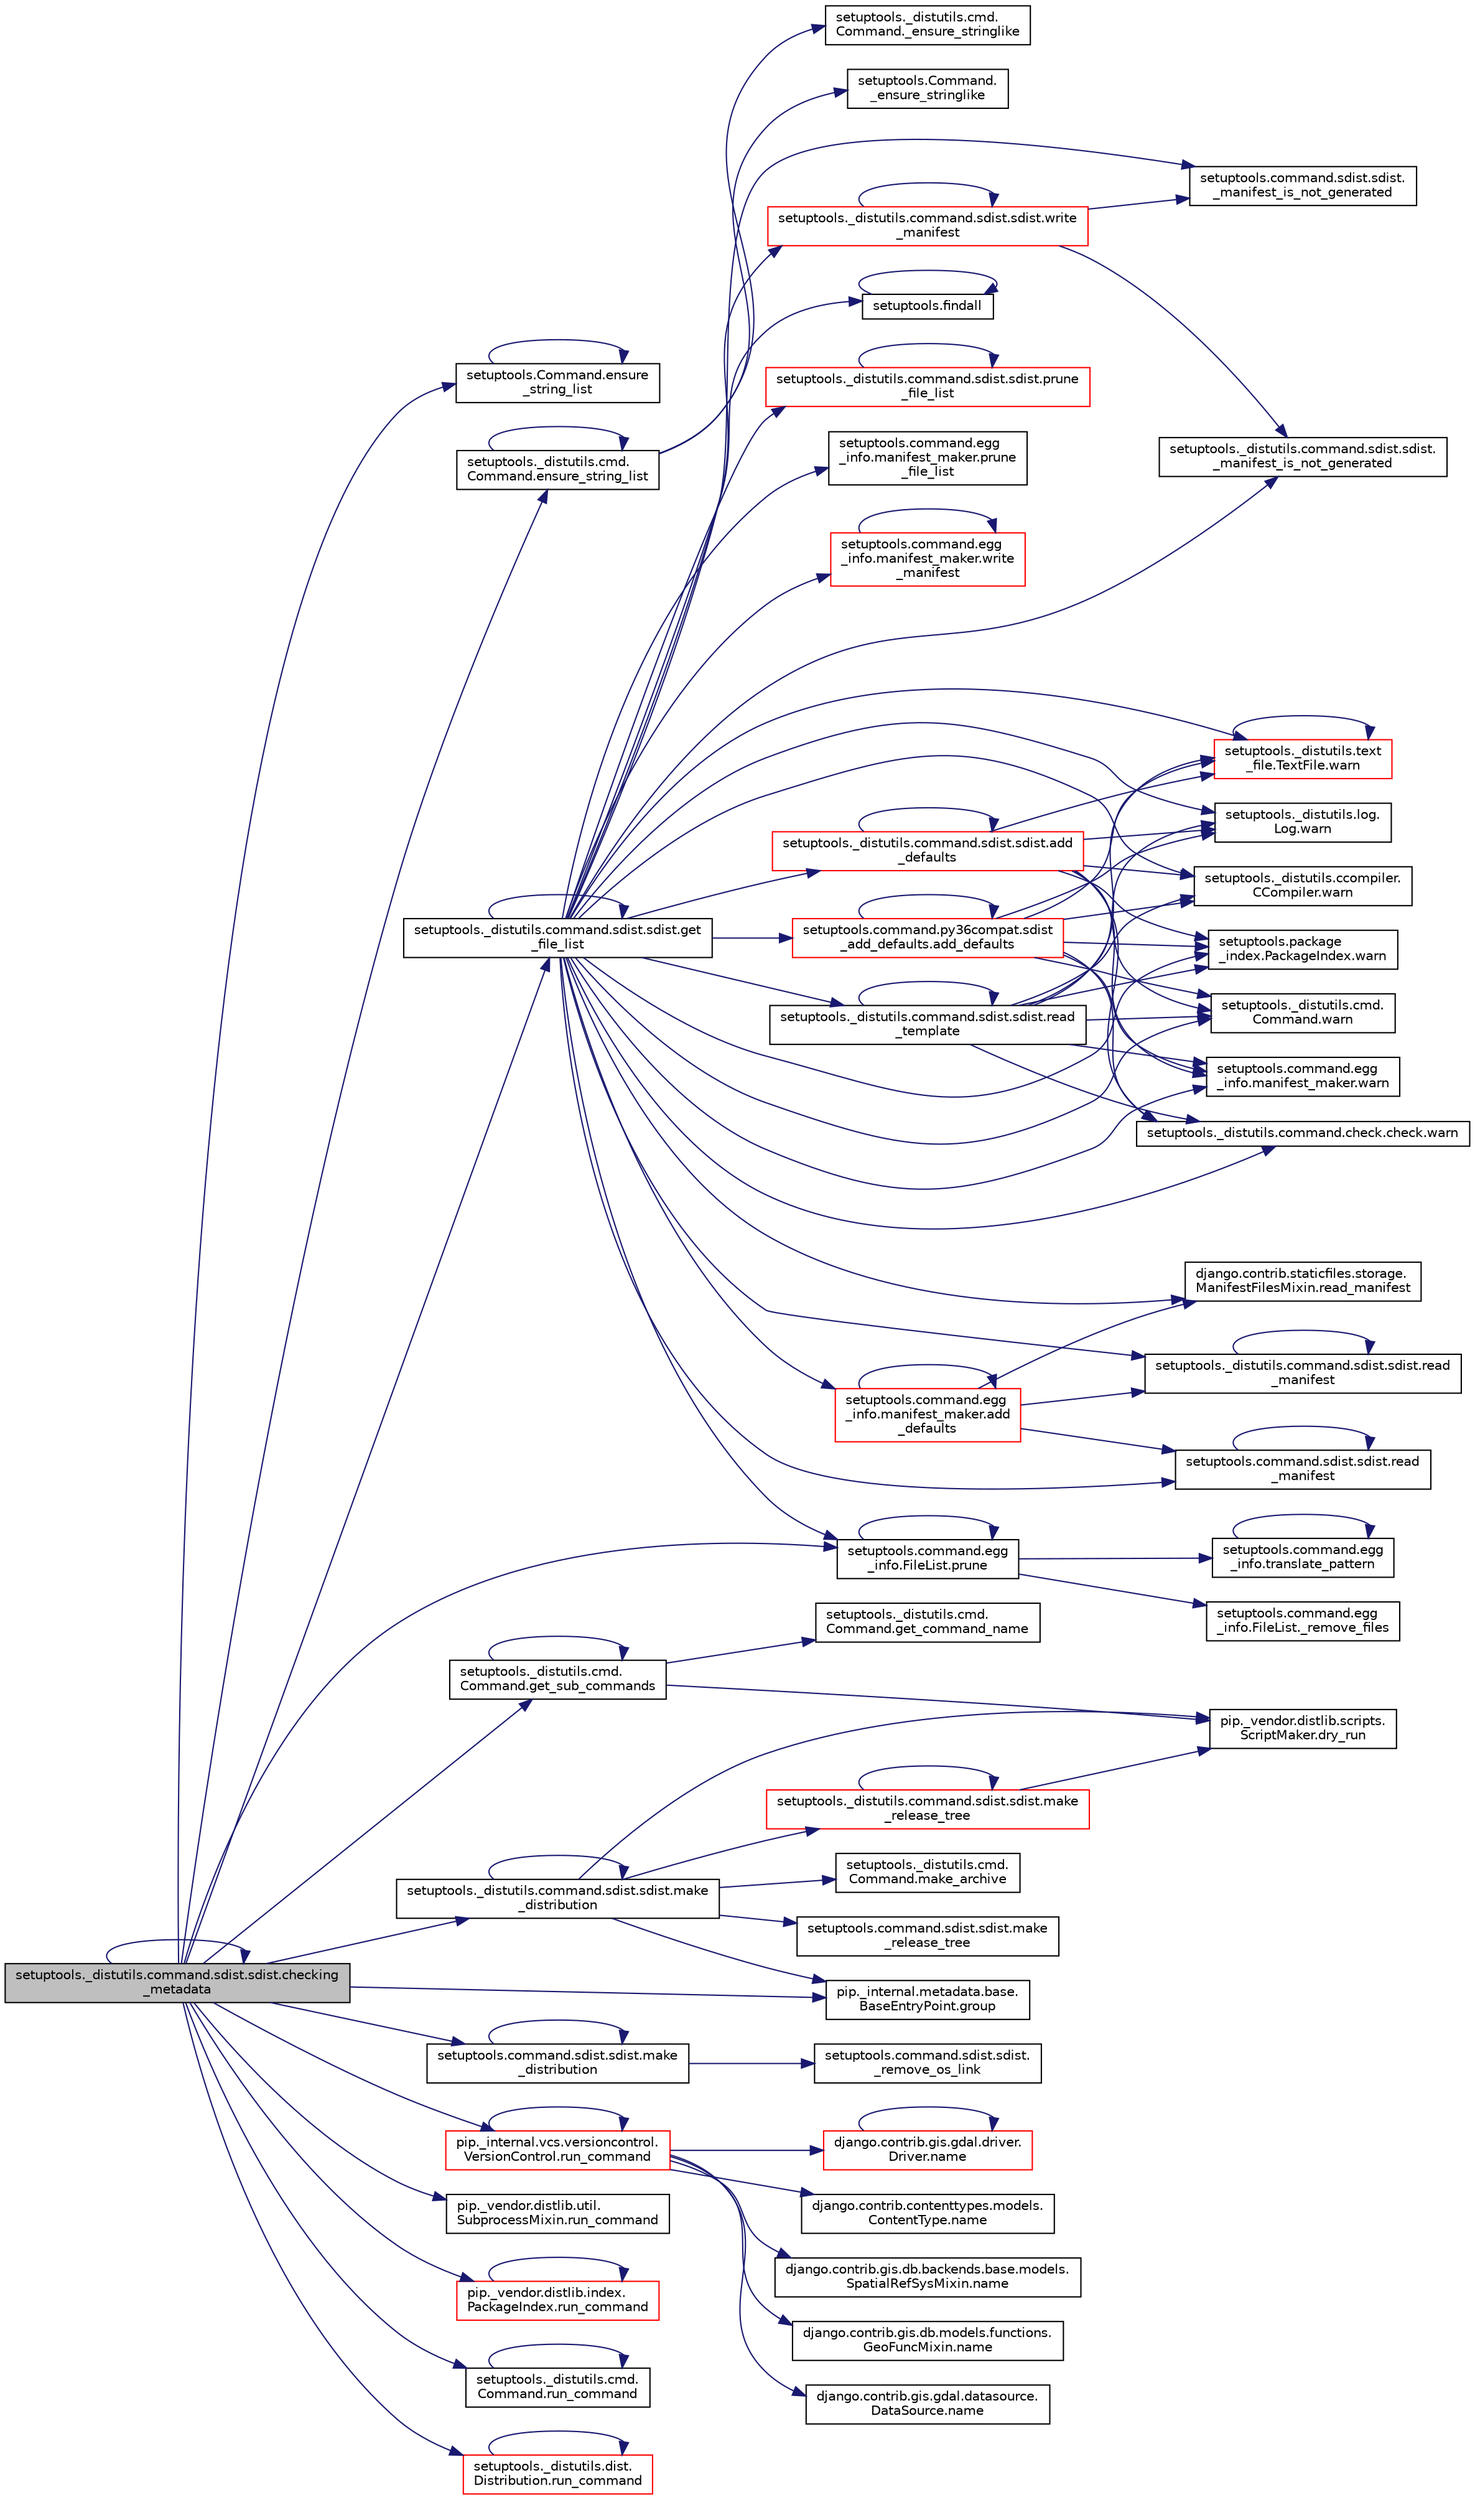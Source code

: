 digraph "setuptools._distutils.command.sdist.sdist.checking_metadata"
{
 // LATEX_PDF_SIZE
  edge [fontname="Helvetica",fontsize="10",labelfontname="Helvetica",labelfontsize="10"];
  node [fontname="Helvetica",fontsize="10",shape=record];
  rankdir="LR";
  Node1 [label="setuptools._distutils.command.sdist.sdist.checking\l_metadata",height=0.2,width=0.4,color="black", fillcolor="grey75", style="filled", fontcolor="black",tooltip=" "];
  Node1 -> Node1 [color="midnightblue",fontsize="10",style="solid",fontname="Helvetica"];
  Node1 -> Node2 [color="midnightblue",fontsize="10",style="solid",fontname="Helvetica"];
  Node2 [label="setuptools.Command.ensure\l_string_list",height=0.2,width=0.4,color="black", fillcolor="white", style="filled",URL="$d1/d70/classsetuptools_1_1_command.html#a34d329e0f917cf37d44c281ece76e54f",tooltip=" "];
  Node2 -> Node2 [color="midnightblue",fontsize="10",style="solid",fontname="Helvetica"];
  Node1 -> Node3 [color="midnightblue",fontsize="10",style="solid",fontname="Helvetica"];
  Node3 [label="setuptools._distutils.cmd.\lCommand.ensure_string_list",height=0.2,width=0.4,color="black", fillcolor="white", style="filled",URL="$dd/df5/classsetuptools_1_1__distutils_1_1cmd_1_1_command.html#a8198211e71f6f065725ccc495af82379",tooltip=" "];
  Node3 -> Node4 [color="midnightblue",fontsize="10",style="solid",fontname="Helvetica"];
  Node4 [label="setuptools.Command.\l_ensure_stringlike",height=0.2,width=0.4,color="black", fillcolor="white", style="filled",URL="$d1/d70/classsetuptools_1_1_command.html#a7ebdcef0a998ad21f77e03a293479f8a",tooltip=" "];
  Node3 -> Node5 [color="midnightblue",fontsize="10",style="solid",fontname="Helvetica"];
  Node5 [label="setuptools._distutils.cmd.\lCommand._ensure_stringlike",height=0.2,width=0.4,color="black", fillcolor="white", style="filled",URL="$dd/df5/classsetuptools_1_1__distutils_1_1cmd_1_1_command.html#a635e6e58a2d45a3c3bdf94e36e7fee12",tooltip=" "];
  Node3 -> Node3 [color="midnightblue",fontsize="10",style="solid",fontname="Helvetica"];
  Node1 -> Node6 [color="midnightblue",fontsize="10",style="solid",fontname="Helvetica"];
  Node6 [label="setuptools._distutils.command.sdist.sdist.get\l_file_list",height=0.2,width=0.4,color="black", fillcolor="white", style="filled",URL="$d1/dd7/classsetuptools_1_1__distutils_1_1command_1_1sdist_1_1sdist.html#a57eefc3493a7e6ae4453522579b07406",tooltip=" "];
  Node6 -> Node7 [color="midnightblue",fontsize="10",style="solid",fontname="Helvetica"];
  Node7 [label="setuptools._distutils.command.sdist.sdist.\l_manifest_is_not_generated",height=0.2,width=0.4,color="black", fillcolor="white", style="filled",URL="$d1/dd7/classsetuptools_1_1__distutils_1_1command_1_1sdist_1_1sdist.html#af3ec60f5a146071b7e607fe17749dcb2",tooltip=" "];
  Node6 -> Node8 [color="midnightblue",fontsize="10",style="solid",fontname="Helvetica"];
  Node8 [label="setuptools.command.sdist.sdist.\l_manifest_is_not_generated",height=0.2,width=0.4,color="black", fillcolor="white", style="filled",URL="$de/d02/classsetuptools_1_1command_1_1sdist_1_1sdist.html#a2e6075144687f05c93a8533c0c70f42f",tooltip=" "];
  Node6 -> Node9 [color="midnightblue",fontsize="10",style="solid",fontname="Helvetica"];
  Node9 [label="setuptools._distutils.command.sdist.sdist.add\l_defaults",height=0.2,width=0.4,color="red", fillcolor="white", style="filled",URL="$d1/dd7/classsetuptools_1_1__distutils_1_1command_1_1sdist_1_1sdist.html#a7e3e9e750e6e5f079000c3443afe18b1",tooltip=" "];
  Node9 -> Node9 [color="midnightblue",fontsize="10",style="solid",fontname="Helvetica"];
  Node9 -> Node30 [color="midnightblue",fontsize="10",style="solid",fontname="Helvetica"];
  Node30 [label="setuptools._distutils.ccompiler.\lCCompiler.warn",height=0.2,width=0.4,color="black", fillcolor="white", style="filled",URL="$d0/daa/classsetuptools_1_1__distutils_1_1ccompiler_1_1_c_compiler.html#a05053eb5be68cf2f96df1c6e7acf29ff",tooltip=" "];
  Node9 -> Node31 [color="midnightblue",fontsize="10",style="solid",fontname="Helvetica"];
  Node31 [label="setuptools._distutils.cmd.\lCommand.warn",height=0.2,width=0.4,color="black", fillcolor="white", style="filled",URL="$dd/df5/classsetuptools_1_1__distutils_1_1cmd_1_1_command.html#a6ebd8c0c6b84226dbf999232ac4a33a4",tooltip=" "];
  Node9 -> Node32 [color="midnightblue",fontsize="10",style="solid",fontname="Helvetica"];
  Node32 [label="setuptools._distutils.command.check.check.warn",height=0.2,width=0.4,color="black", fillcolor="white", style="filled",URL="$de/dea/classsetuptools_1_1__distutils_1_1command_1_1check_1_1check.html#a459238fa6e004dd27eb3bfb9979e384e",tooltip=" "];
  Node9 -> Node33 [color="midnightblue",fontsize="10",style="solid",fontname="Helvetica"];
  Node33 [label="setuptools.command.egg\l_info.manifest_maker.warn",height=0.2,width=0.4,color="black", fillcolor="white", style="filled",URL="$df/d4c/classsetuptools_1_1command_1_1egg__info_1_1manifest__maker.html#a6d4e84dac2e0fa3473f8b9cfa9e942ed",tooltip=" "];
  Node9 -> Node34 [color="midnightblue",fontsize="10",style="solid",fontname="Helvetica"];
  Node34 [label="setuptools._distutils.log.\lLog.warn",height=0.2,width=0.4,color="black", fillcolor="white", style="filled",URL="$d8/d63/classsetuptools_1_1__distutils_1_1log_1_1_log.html#a182e5bb04f311589180e3ba758fa86f6",tooltip=" "];
  Node9 -> Node35 [color="midnightblue",fontsize="10",style="solid",fontname="Helvetica"];
  Node35 [label="setuptools.package\l_index.PackageIndex.warn",height=0.2,width=0.4,color="black", fillcolor="white", style="filled",URL="$d4/dea/classsetuptools_1_1package__index_1_1_package_index.html#a7d346bc4f928415e4f256ced7684f02a",tooltip=" "];
  Node9 -> Node36 [color="midnightblue",fontsize="10",style="solid",fontname="Helvetica"];
  Node36 [label="setuptools._distutils.text\l_file.TextFile.warn",height=0.2,width=0.4,color="red", fillcolor="white", style="filled",URL="$da/d41/classsetuptools_1_1__distutils_1_1text__file_1_1_text_file.html#ad1e288f07d9181231045ac5e7e0ae842",tooltip=" "];
  Node36 -> Node36 [color="midnightblue",fontsize="10",style="solid",fontname="Helvetica"];
  Node6 -> Node38 [color="midnightblue",fontsize="10",style="solid",fontname="Helvetica"];
  Node38 [label="setuptools.command.egg\l_info.manifest_maker.add\l_defaults",height=0.2,width=0.4,color="red", fillcolor="white", style="filled",URL="$df/d4c/classsetuptools_1_1command_1_1egg__info_1_1manifest__maker.html#a5bb8f3befc6b69fe079f67aa239e7ef5",tooltip=" "];
  Node38 -> Node38 [color="midnightblue",fontsize="10",style="solid",fontname="Helvetica"];
  Node38 -> Node39 [color="midnightblue",fontsize="10",style="solid",fontname="Helvetica"];
  Node39 [label="django.contrib.staticfiles.storage.\lManifestFilesMixin.read_manifest",height=0.2,width=0.4,color="black", fillcolor="white", style="filled",URL="$da/d7f/classdjango_1_1contrib_1_1staticfiles_1_1storage_1_1_manifest_files_mixin.html#a35e8f76d666a86d430e0d37a533929ca",tooltip=" "];
  Node38 -> Node40 [color="midnightblue",fontsize="10",style="solid",fontname="Helvetica"];
  Node40 [label="setuptools._distutils.command.sdist.sdist.read\l_manifest",height=0.2,width=0.4,color="black", fillcolor="white", style="filled",URL="$d1/dd7/classsetuptools_1_1__distutils_1_1command_1_1sdist_1_1sdist.html#acf519846fd90bf80dc9503ed76c3b2b1",tooltip=" "];
  Node40 -> Node40 [color="midnightblue",fontsize="10",style="solid",fontname="Helvetica"];
  Node38 -> Node41 [color="midnightblue",fontsize="10",style="solid",fontname="Helvetica"];
  Node41 [label="setuptools.command.sdist.sdist.read\l_manifest",height=0.2,width=0.4,color="black", fillcolor="white", style="filled",URL="$de/d02/classsetuptools_1_1command_1_1sdist_1_1sdist.html#a1b7a74f9d8dda385451371dea8b113d1",tooltip=" "];
  Node41 -> Node41 [color="midnightblue",fontsize="10",style="solid",fontname="Helvetica"];
  Node6 -> Node42 [color="midnightblue",fontsize="10",style="solid",fontname="Helvetica"];
  Node42 [label="setuptools.command.py36compat.sdist\l_add_defaults.add_defaults",height=0.2,width=0.4,color="red", fillcolor="white", style="filled",URL="$dc/dc6/classsetuptools_1_1command_1_1py36compat_1_1sdist__add__defaults.html#a91682de24cf13a3d7552a8b35db9a04a",tooltip=" "];
  Node42 -> Node42 [color="midnightblue",fontsize="10",style="solid",fontname="Helvetica"];
  Node42 -> Node30 [color="midnightblue",fontsize="10",style="solid",fontname="Helvetica"];
  Node42 -> Node31 [color="midnightblue",fontsize="10",style="solid",fontname="Helvetica"];
  Node42 -> Node32 [color="midnightblue",fontsize="10",style="solid",fontname="Helvetica"];
  Node42 -> Node33 [color="midnightblue",fontsize="10",style="solid",fontname="Helvetica"];
  Node42 -> Node34 [color="midnightblue",fontsize="10",style="solid",fontname="Helvetica"];
  Node42 -> Node35 [color="midnightblue",fontsize="10",style="solid",fontname="Helvetica"];
  Node42 -> Node36 [color="midnightblue",fontsize="10",style="solid",fontname="Helvetica"];
  Node6 -> Node43 [color="midnightblue",fontsize="10",style="solid",fontname="Helvetica"];
  Node43 [label="setuptools.findall",height=0.2,width=0.4,color="black", fillcolor="white", style="filled",URL="$d2/db1/namespacesetuptools.html#a9d3e6b5f82f1d22fb1d7ad0daf6018f6",tooltip=" "];
  Node43 -> Node43 [color="midnightblue",fontsize="10",style="solid",fontname="Helvetica"];
  Node6 -> Node6 [color="midnightblue",fontsize="10",style="solid",fontname="Helvetica"];
  Node6 -> Node44 [color="midnightblue",fontsize="10",style="solid",fontname="Helvetica"];
  Node44 [label="setuptools.command.egg\l_info.FileList.prune",height=0.2,width=0.4,color="black", fillcolor="white", style="filled",URL="$d1/df1/classsetuptools_1_1command_1_1egg__info_1_1_file_list.html#aeca88a33bf21b70a8d6adec507704468",tooltip=" "];
  Node44 -> Node45 [color="midnightblue",fontsize="10",style="solid",fontname="Helvetica"];
  Node45 [label="setuptools.command.egg\l_info.FileList._remove_files",height=0.2,width=0.4,color="black", fillcolor="white", style="filled",URL="$d1/df1/classsetuptools_1_1command_1_1egg__info_1_1_file_list.html#a25aaca5cbf0b7ae91d227787ef95317c",tooltip=" "];
  Node44 -> Node44 [color="midnightblue",fontsize="10",style="solid",fontname="Helvetica"];
  Node44 -> Node46 [color="midnightblue",fontsize="10",style="solid",fontname="Helvetica"];
  Node46 [label="setuptools.command.egg\l_info.translate_pattern",height=0.2,width=0.4,color="black", fillcolor="white", style="filled",URL="$dc/d7b/namespacesetuptools_1_1command_1_1egg__info.html#aa144258099051fcc4002b9750d064587",tooltip=" "];
  Node46 -> Node46 [color="midnightblue",fontsize="10",style="solid",fontname="Helvetica"];
  Node6 -> Node47 [color="midnightblue",fontsize="10",style="solid",fontname="Helvetica"];
  Node47 [label="setuptools._distutils.command.sdist.sdist.prune\l_file_list",height=0.2,width=0.4,color="red", fillcolor="white", style="filled",URL="$d1/dd7/classsetuptools_1_1__distutils_1_1command_1_1sdist_1_1sdist.html#aaf5f67563ff6c6b220f67220420d8078",tooltip=" "];
  Node47 -> Node47 [color="midnightblue",fontsize="10",style="solid",fontname="Helvetica"];
  Node6 -> Node48 [color="midnightblue",fontsize="10",style="solid",fontname="Helvetica"];
  Node48 [label="setuptools.command.egg\l_info.manifest_maker.prune\l_file_list",height=0.2,width=0.4,color="black", fillcolor="white", style="filled",URL="$df/d4c/classsetuptools_1_1command_1_1egg__info_1_1manifest__maker.html#a13f763590dea4d794ab518fe896bafa6",tooltip=" "];
  Node6 -> Node39 [color="midnightblue",fontsize="10",style="solid",fontname="Helvetica"];
  Node6 -> Node40 [color="midnightblue",fontsize="10",style="solid",fontname="Helvetica"];
  Node6 -> Node41 [color="midnightblue",fontsize="10",style="solid",fontname="Helvetica"];
  Node6 -> Node49 [color="midnightblue",fontsize="10",style="solid",fontname="Helvetica"];
  Node49 [label="setuptools._distutils.command.sdist.sdist.read\l_template",height=0.2,width=0.4,color="black", fillcolor="white", style="filled",URL="$d1/dd7/classsetuptools_1_1__distutils_1_1command_1_1sdist_1_1sdist.html#a9c5e2b9c5a346a86c631627a7880826f",tooltip=" "];
  Node49 -> Node49 [color="midnightblue",fontsize="10",style="solid",fontname="Helvetica"];
  Node49 -> Node30 [color="midnightblue",fontsize="10",style="solid",fontname="Helvetica"];
  Node49 -> Node31 [color="midnightblue",fontsize="10",style="solid",fontname="Helvetica"];
  Node49 -> Node32 [color="midnightblue",fontsize="10",style="solid",fontname="Helvetica"];
  Node49 -> Node33 [color="midnightblue",fontsize="10",style="solid",fontname="Helvetica"];
  Node49 -> Node34 [color="midnightblue",fontsize="10",style="solid",fontname="Helvetica"];
  Node49 -> Node35 [color="midnightblue",fontsize="10",style="solid",fontname="Helvetica"];
  Node49 -> Node36 [color="midnightblue",fontsize="10",style="solid",fontname="Helvetica"];
  Node6 -> Node30 [color="midnightblue",fontsize="10",style="solid",fontname="Helvetica"];
  Node6 -> Node31 [color="midnightblue",fontsize="10",style="solid",fontname="Helvetica"];
  Node6 -> Node32 [color="midnightblue",fontsize="10",style="solid",fontname="Helvetica"];
  Node6 -> Node33 [color="midnightblue",fontsize="10",style="solid",fontname="Helvetica"];
  Node6 -> Node34 [color="midnightblue",fontsize="10",style="solid",fontname="Helvetica"];
  Node6 -> Node35 [color="midnightblue",fontsize="10",style="solid",fontname="Helvetica"];
  Node6 -> Node36 [color="midnightblue",fontsize="10",style="solid",fontname="Helvetica"];
  Node6 -> Node50 [color="midnightblue",fontsize="10",style="solid",fontname="Helvetica"];
  Node50 [label="setuptools._distutils.command.sdist.sdist.write\l_manifest",height=0.2,width=0.4,color="red", fillcolor="white", style="filled",URL="$d1/dd7/classsetuptools_1_1__distutils_1_1command_1_1sdist_1_1sdist.html#a70596d45359ff9b18a4895628b9b5629",tooltip=" "];
  Node50 -> Node7 [color="midnightblue",fontsize="10",style="solid",fontname="Helvetica"];
  Node50 -> Node8 [color="midnightblue",fontsize="10",style="solid",fontname="Helvetica"];
  Node50 -> Node50 [color="midnightblue",fontsize="10",style="solid",fontname="Helvetica"];
  Node6 -> Node5570 [color="midnightblue",fontsize="10",style="solid",fontname="Helvetica"];
  Node5570 [label="setuptools.command.egg\l_info.manifest_maker.write\l_manifest",height=0.2,width=0.4,color="red", fillcolor="white", style="filled",URL="$df/d4c/classsetuptools_1_1command_1_1egg__info_1_1manifest__maker.html#abb201f5da34012395bbc74a7294f193b",tooltip=" "];
  Node5570 -> Node5570 [color="midnightblue",fontsize="10",style="solid",fontname="Helvetica"];
  Node1 -> Node3583 [color="midnightblue",fontsize="10",style="solid",fontname="Helvetica"];
  Node3583 [label="setuptools._distutils.cmd.\lCommand.get_sub_commands",height=0.2,width=0.4,color="black", fillcolor="white", style="filled",URL="$dd/df5/classsetuptools_1_1__distutils_1_1cmd_1_1_command.html#a49e5b14e45c41ac8030b2c001cdf9736",tooltip=" "];
  Node3583 -> Node526 [color="midnightblue",fontsize="10",style="solid",fontname="Helvetica"];
  Node526 [label="pip._vendor.distlib.scripts.\lScriptMaker.dry_run",height=0.2,width=0.4,color="black", fillcolor="white", style="filled",URL="$de/dcc/classpip_1_1__vendor_1_1distlib_1_1scripts_1_1_script_maker.html#ab788624a4b1688e66c95f02b42674a4f",tooltip=" "];
  Node3583 -> Node2566 [color="midnightblue",fontsize="10",style="solid",fontname="Helvetica"];
  Node2566 [label="setuptools._distutils.cmd.\lCommand.get_command_name",height=0.2,width=0.4,color="black", fillcolor="white", style="filled",URL="$dd/df5/classsetuptools_1_1__distutils_1_1cmd_1_1_command.html#acb4b402ef96611a7b0fbf717ffbb3807",tooltip=" "];
  Node3583 -> Node3583 [color="midnightblue",fontsize="10",style="solid",fontname="Helvetica"];
  Node1 -> Node5573 [color="midnightblue",fontsize="10",style="solid",fontname="Helvetica"];
  Node5573 [label="pip._internal.metadata.base.\lBaseEntryPoint.group",height=0.2,width=0.4,color="black", fillcolor="white", style="filled",URL="$d1/d78/classpip_1_1__internal_1_1metadata_1_1base_1_1_base_entry_point.html#a474b787e46677981c78c77f29e9ecc30",tooltip=" "];
  Node1 -> Node5574 [color="midnightblue",fontsize="10",style="solid",fontname="Helvetica"];
  Node5574 [label="setuptools._distutils.command.sdist.sdist.make\l_distribution",height=0.2,width=0.4,color="black", fillcolor="white", style="filled",URL="$d1/dd7/classsetuptools_1_1__distutils_1_1command_1_1sdist_1_1sdist.html#ab640b8df57981d192ceeee9100e34c86",tooltip=" "];
  Node5574 -> Node526 [color="midnightblue",fontsize="10",style="solid",fontname="Helvetica"];
  Node5574 -> Node5573 [color="midnightblue",fontsize="10",style="solid",fontname="Helvetica"];
  Node5574 -> Node5575 [color="midnightblue",fontsize="10",style="solid",fontname="Helvetica"];
  Node5575 [label="setuptools._distutils.cmd.\lCommand.make_archive",height=0.2,width=0.4,color="black", fillcolor="white", style="filled",URL="$dd/df5/classsetuptools_1_1__distutils_1_1cmd_1_1_command.html#a6acb52ef1168085b9eb6a02d739089e3",tooltip=" "];
  Node5574 -> Node5574 [color="midnightblue",fontsize="10",style="solid",fontname="Helvetica"];
  Node5574 -> Node5576 [color="midnightblue",fontsize="10",style="solid",fontname="Helvetica"];
  Node5576 [label="setuptools._distutils.command.sdist.sdist.make\l_release_tree",height=0.2,width=0.4,color="red", fillcolor="white", style="filled",URL="$d1/dd7/classsetuptools_1_1__distutils_1_1command_1_1sdist_1_1sdist.html#a124114db5167df9b9530789bc8d6386e",tooltip=" "];
  Node5576 -> Node526 [color="midnightblue",fontsize="10",style="solid",fontname="Helvetica"];
  Node5576 -> Node5576 [color="midnightblue",fontsize="10",style="solid",fontname="Helvetica"];
  Node5574 -> Node5577 [color="midnightblue",fontsize="10",style="solid",fontname="Helvetica"];
  Node5577 [label="setuptools.command.sdist.sdist.make\l_release_tree",height=0.2,width=0.4,color="black", fillcolor="white", style="filled",URL="$de/d02/classsetuptools_1_1command_1_1sdist_1_1sdist.html#ad498b313d40b183b6edb6e66956dbf0b",tooltip=" "];
  Node1 -> Node5578 [color="midnightblue",fontsize="10",style="solid",fontname="Helvetica"];
  Node5578 [label="setuptools.command.sdist.sdist.make\l_distribution",height=0.2,width=0.4,color="black", fillcolor="white", style="filled",URL="$de/d02/classsetuptools_1_1command_1_1sdist_1_1sdist.html#ae6d47a19d2e20da1f420b9ce2daeec72",tooltip=" "];
  Node5578 -> Node5579 [color="midnightblue",fontsize="10",style="solid",fontname="Helvetica"];
  Node5579 [label="setuptools.command.sdist.sdist.\l_remove_os_link",height=0.2,width=0.4,color="black", fillcolor="white", style="filled",URL="$de/d02/classsetuptools_1_1command_1_1sdist_1_1sdist.html#a39166804b37dc6ed81d6b8ebfe64a7c8",tooltip=" "];
  Node5578 -> Node5578 [color="midnightblue",fontsize="10",style="solid",fontname="Helvetica"];
  Node1 -> Node44 [color="midnightblue",fontsize="10",style="solid",fontname="Helvetica"];
  Node1 -> Node3596 [color="midnightblue",fontsize="10",style="solid",fontname="Helvetica"];
  Node3596 [label="pip._internal.vcs.versioncontrol.\lVersionControl.run_command",height=0.2,width=0.4,color="red", fillcolor="white", style="filled",URL="$d0/db7/classpip_1_1__internal_1_1vcs_1_1versioncontrol_1_1_version_control.html#a0cd4df4ca2aaa3a020caf990e4142b91",tooltip=" "];
  Node3596 -> Node607 [color="midnightblue",fontsize="10",style="solid",fontname="Helvetica"];
  Node607 [label="django.contrib.contenttypes.models.\lContentType.name",height=0.2,width=0.4,color="black", fillcolor="white", style="filled",URL="$d6/d20/classdjango_1_1contrib_1_1contenttypes_1_1models_1_1_content_type.html#a1577e45d8940ca8ce7032df05c0920f1",tooltip=" "];
  Node3596 -> Node608 [color="midnightblue",fontsize="10",style="solid",fontname="Helvetica"];
  Node608 [label="django.contrib.gis.db.backends.base.models.\lSpatialRefSysMixin.name",height=0.2,width=0.4,color="black", fillcolor="white", style="filled",URL="$d5/d73/classdjango_1_1contrib_1_1gis_1_1db_1_1backends_1_1base_1_1models_1_1_spatial_ref_sys_mixin.html#a502460564fa7a935d8bb5aea6cbce4b9",tooltip=" "];
  Node3596 -> Node609 [color="midnightblue",fontsize="10",style="solid",fontname="Helvetica"];
  Node609 [label="django.contrib.gis.db.models.functions.\lGeoFuncMixin.name",height=0.2,width=0.4,color="black", fillcolor="white", style="filled",URL="$d4/d5c/classdjango_1_1contrib_1_1gis_1_1db_1_1models_1_1functions_1_1_geo_func_mixin.html#a9a6993ec9126211670ca7087359b8c6a",tooltip=" "];
  Node3596 -> Node610 [color="midnightblue",fontsize="10",style="solid",fontname="Helvetica"];
  Node610 [label="django.contrib.gis.gdal.datasource.\lDataSource.name",height=0.2,width=0.4,color="black", fillcolor="white", style="filled",URL="$db/d7b/classdjango_1_1contrib_1_1gis_1_1gdal_1_1datasource_1_1_data_source.html#af2cbfd1f4ceeb82b6f7c29a705555d8e",tooltip=" "];
  Node3596 -> Node611 [color="midnightblue",fontsize="10",style="solid",fontname="Helvetica"];
  Node611 [label="django.contrib.gis.gdal.driver.\lDriver.name",height=0.2,width=0.4,color="red", fillcolor="white", style="filled",URL="$d5/df2/classdjango_1_1contrib_1_1gis_1_1gdal_1_1driver_1_1_driver.html#ab25b5eea93459ca8e05dc329ef537f1b",tooltip=" "];
  Node611 -> Node611 [color="midnightblue",fontsize="10",style="solid",fontname="Helvetica"];
  Node3596 -> Node3596 [color="midnightblue",fontsize="10",style="solid",fontname="Helvetica"];
  Node1 -> Node3597 [color="midnightblue",fontsize="10",style="solid",fontname="Helvetica"];
  Node3597 [label="pip._vendor.distlib.util.\lSubprocessMixin.run_command",height=0.2,width=0.4,color="black", fillcolor="white", style="filled",URL="$d4/de7/classpip_1_1__vendor_1_1distlib_1_1util_1_1_subprocess_mixin.html#a5125055ff3816365b9687e83a361cb2b",tooltip=" "];
  Node1 -> Node3598 [color="midnightblue",fontsize="10",style="solid",fontname="Helvetica"];
  Node3598 [label="pip._vendor.distlib.index.\lPackageIndex.run_command",height=0.2,width=0.4,color="red", fillcolor="white", style="filled",URL="$d3/df2/classpip_1_1__vendor_1_1distlib_1_1index_1_1_package_index.html#a54f629e14238e91a7826fce4199bcd10",tooltip=" "];
  Node3598 -> Node3598 [color="midnightblue",fontsize="10",style="solid",fontname="Helvetica"];
  Node1 -> Node3599 [color="midnightblue",fontsize="10",style="solid",fontname="Helvetica"];
  Node3599 [label="setuptools._distutils.cmd.\lCommand.run_command",height=0.2,width=0.4,color="black", fillcolor="white", style="filled",URL="$dd/df5/classsetuptools_1_1__distutils_1_1cmd_1_1_command.html#a98e33c257a53ec1d0bc9e649e60af970",tooltip=" "];
  Node3599 -> Node3599 [color="midnightblue",fontsize="10",style="solid",fontname="Helvetica"];
  Node1 -> Node3600 [color="midnightblue",fontsize="10",style="solid",fontname="Helvetica"];
  Node3600 [label="setuptools._distutils.dist.\lDistribution.run_command",height=0.2,width=0.4,color="red", fillcolor="white", style="filled",URL="$d9/d14/classsetuptools_1_1__distutils_1_1dist_1_1_distribution.html#a69968cc68f4d05e9f6514dac1d9c013c",tooltip=" "];
  Node3600 -> Node3600 [color="midnightblue",fontsize="10",style="solid",fontname="Helvetica"];
}
